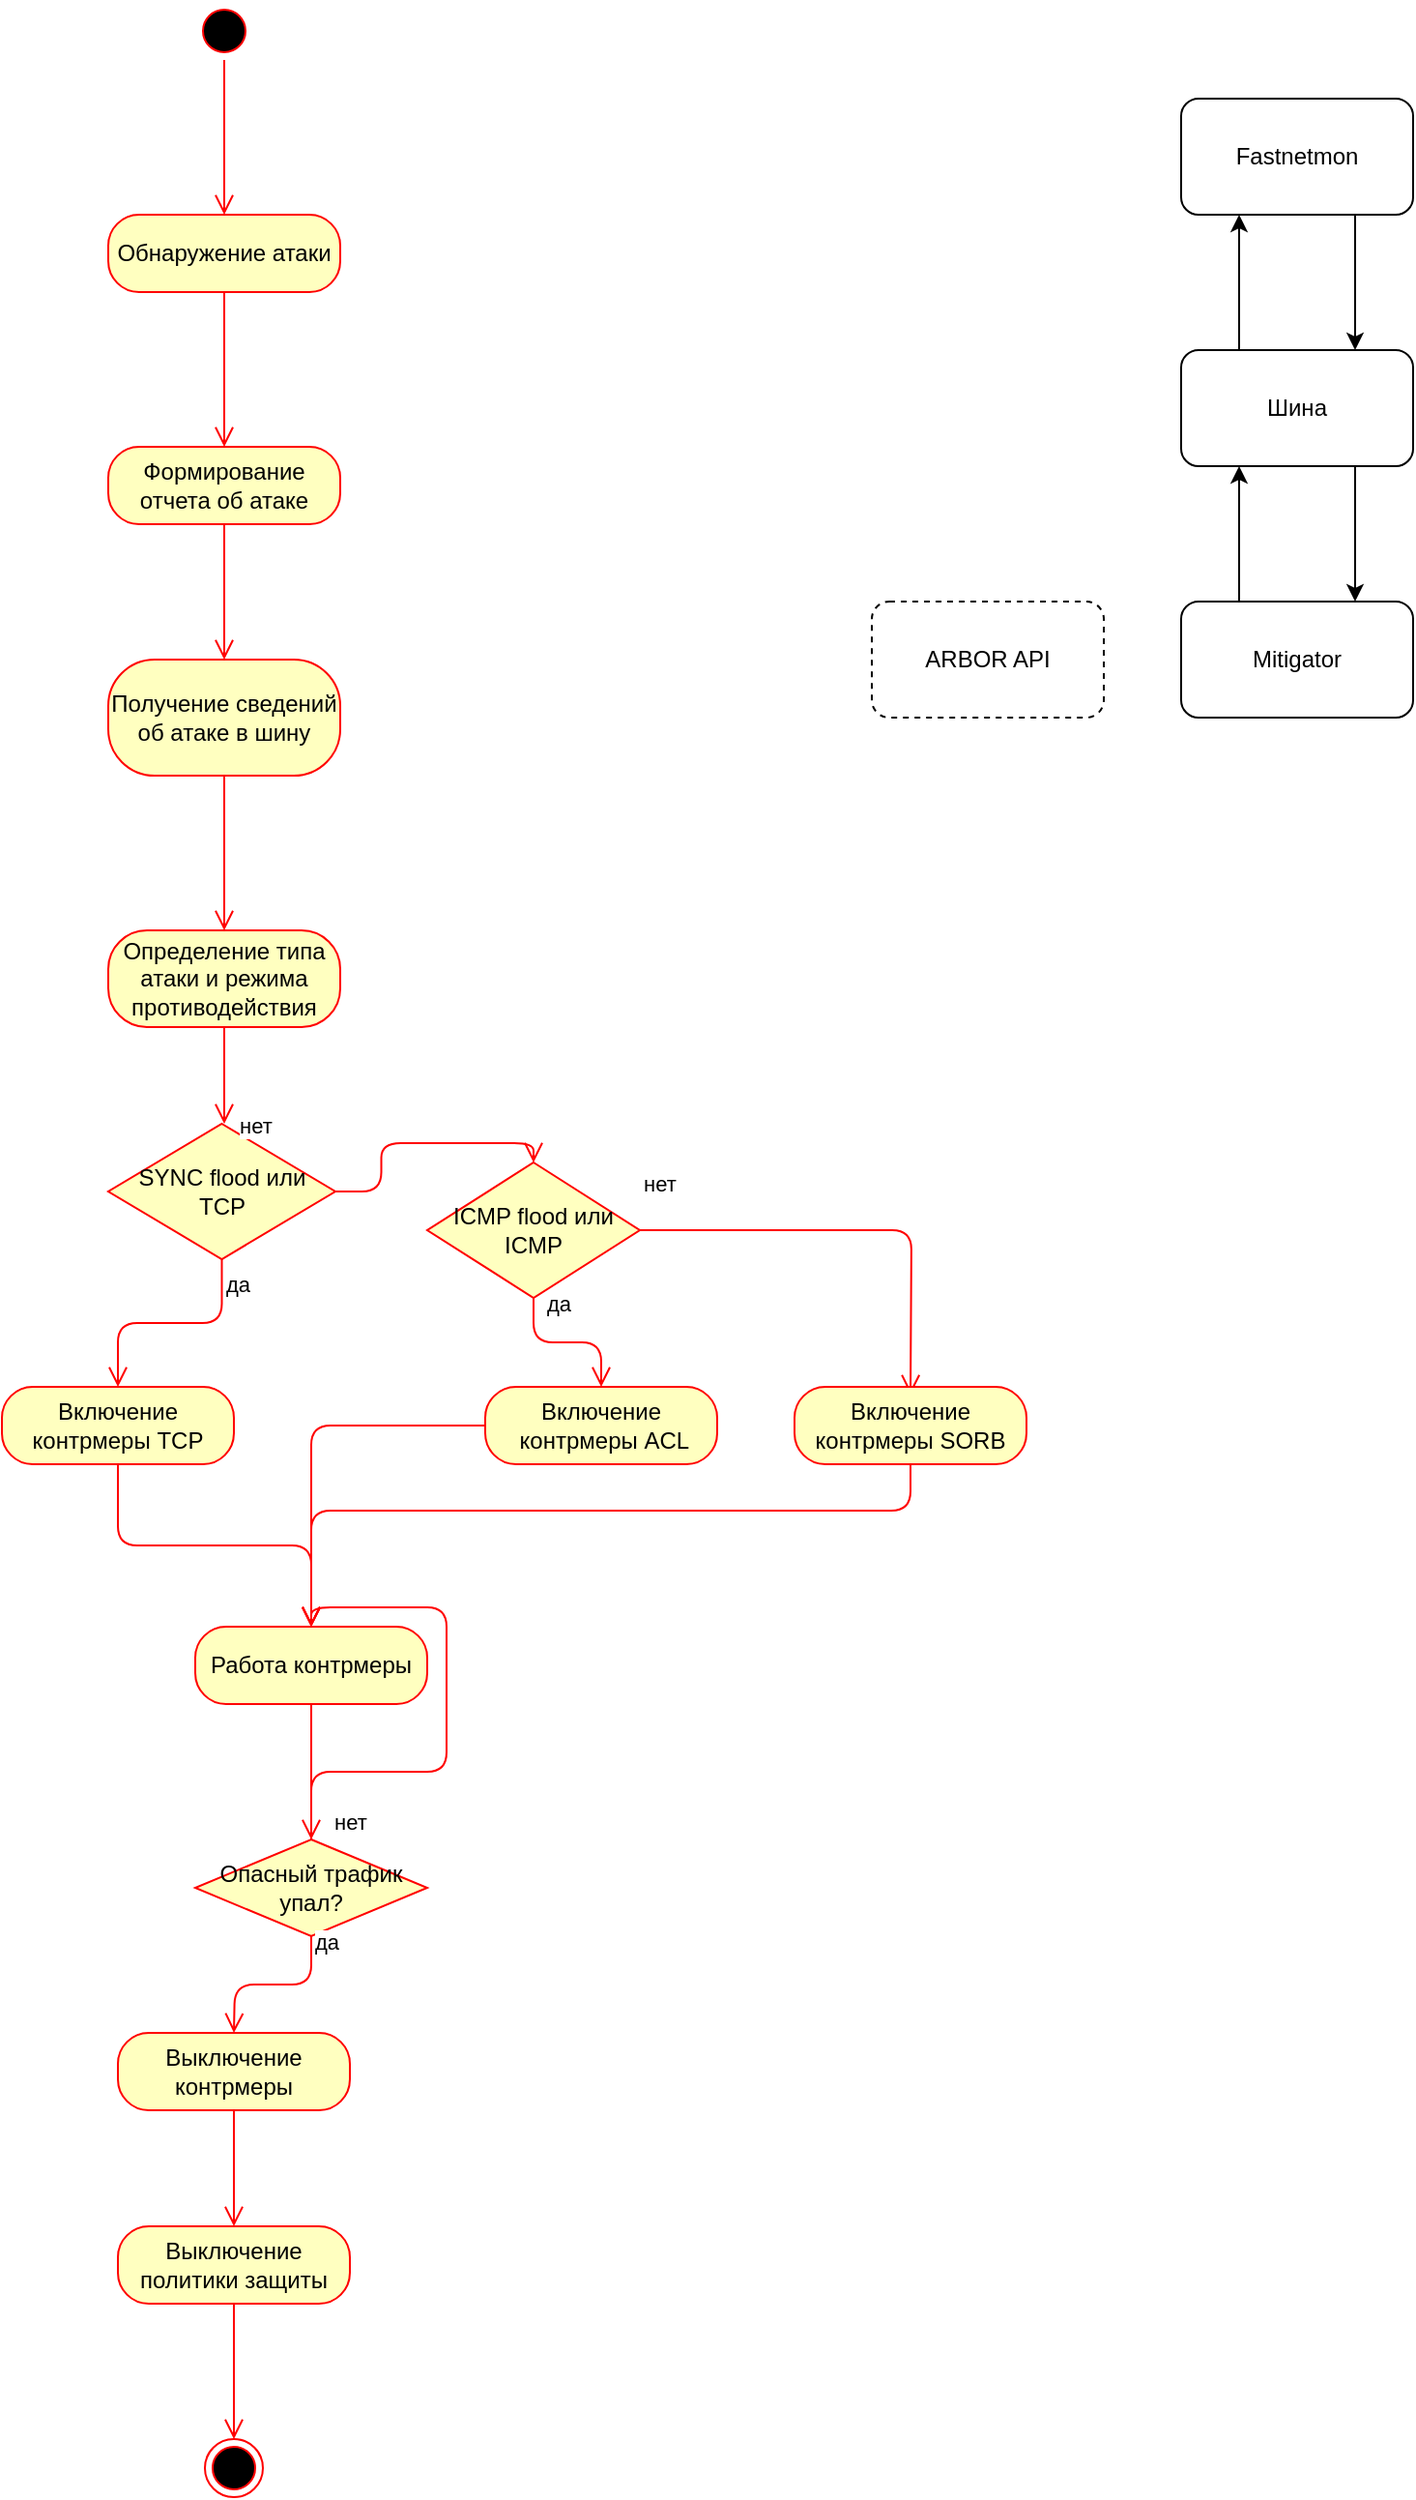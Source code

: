 <mxfile version="14.6.9" type="device"><diagram name="Page-1" id="e7e014a7-5840-1c2e-5031-d8a46d1fe8dd"><mxGraphModel dx="1038" dy="548" grid="0" gridSize="10" guides="1" tooltips="1" connect="1" arrows="1" fold="1" page="1" pageScale="1" pageWidth="1169" pageHeight="826" background="#ffffff" math="0" shadow="0"><root><mxCell id="0"/><mxCell id="1" parent="0"/><mxCell id="a1aK5OQjJVy3-8qLwi1r-41" value="" style="ellipse;html=1;shape=startState;fillColor=#000000;strokeColor=#ff0000;" vertex="1" parent="1"><mxGeometry x="170" y="30" width="30" height="30" as="geometry"/></mxCell><mxCell id="a1aK5OQjJVy3-8qLwi1r-42" value="" style="edgeStyle=orthogonalEdgeStyle;html=1;verticalAlign=bottom;endArrow=open;endSize=8;strokeColor=#ff0000;" edge="1" source="a1aK5OQjJVy3-8qLwi1r-41" parent="1"><mxGeometry relative="1" as="geometry"><mxPoint x="185" y="140" as="targetPoint"/></mxGeometry></mxCell><mxCell id="a1aK5OQjJVy3-8qLwi1r-43" value="Обнаружение атаки" style="rounded=1;whiteSpace=wrap;html=1;arcSize=40;fontColor=#000000;fillColor=#ffffc0;strokeColor=#ff0000;" vertex="1" parent="1"><mxGeometry x="125" y="140" width="120" height="40" as="geometry"/></mxCell><mxCell id="a1aK5OQjJVy3-8qLwi1r-44" value="" style="edgeStyle=orthogonalEdgeStyle;html=1;verticalAlign=bottom;endArrow=open;endSize=8;strokeColor=#ff0000;" edge="1" source="a1aK5OQjJVy3-8qLwi1r-43" parent="1"><mxGeometry relative="1" as="geometry"><mxPoint x="185" y="260" as="targetPoint"/></mxGeometry></mxCell><mxCell id="a1aK5OQjJVy3-8qLwi1r-45" value="Формирование отчета об атаке" style="rounded=1;whiteSpace=wrap;html=1;arcSize=40;fontColor=#000000;fillColor=#ffffc0;strokeColor=#ff0000;" vertex="1" parent="1"><mxGeometry x="125" y="260" width="120" height="40" as="geometry"/></mxCell><mxCell id="a1aK5OQjJVy3-8qLwi1r-46" value="" style="edgeStyle=orthogonalEdgeStyle;html=1;verticalAlign=bottom;endArrow=open;endSize=8;strokeColor=#ff0000;" edge="1" source="a1aK5OQjJVy3-8qLwi1r-45" parent="1"><mxGeometry relative="1" as="geometry"><mxPoint x="185" y="370" as="targetPoint"/></mxGeometry></mxCell><mxCell id="a1aK5OQjJVy3-8qLwi1r-50" value="Получение сведений об атаке в шину" style="rounded=1;whiteSpace=wrap;html=1;arcSize=40;fontColor=#000000;fillColor=#ffffc0;strokeColor=#ff0000;" vertex="1" parent="1"><mxGeometry x="125" y="370" width="120" height="60" as="geometry"/></mxCell><mxCell id="a1aK5OQjJVy3-8qLwi1r-51" value="" style="edgeStyle=orthogonalEdgeStyle;html=1;verticalAlign=bottom;endArrow=open;endSize=8;strokeColor=#ff0000;" edge="1" parent="1" source="a1aK5OQjJVy3-8qLwi1r-50"><mxGeometry relative="1" as="geometry"><mxPoint x="185" y="510" as="targetPoint"/></mxGeometry></mxCell><mxCell id="a1aK5OQjJVy3-8qLwi1r-52" value="Определение типа атаки и режима противодействия" style="rounded=1;whiteSpace=wrap;html=1;arcSize=40;fontColor=#000000;fillColor=#ffffc0;strokeColor=#ff0000;" vertex="1" parent="1"><mxGeometry x="125" y="510" width="120" height="50" as="geometry"/></mxCell><mxCell id="a1aK5OQjJVy3-8qLwi1r-53" value="" style="edgeStyle=orthogonalEdgeStyle;html=1;verticalAlign=bottom;endArrow=open;endSize=8;strokeColor=#ff0000;" edge="1" source="a1aK5OQjJVy3-8qLwi1r-52" parent="1"><mxGeometry relative="1" as="geometry"><mxPoint x="185" y="610" as="targetPoint"/></mxGeometry></mxCell><mxCell id="a1aK5OQjJVy3-8qLwi1r-56" value="SYNC flood или&lt;br&gt;TCP" style="rhombus;whiteSpace=wrap;html=1;fillColor=#ffffc0;strokeColor=#ff0000;" vertex="1" parent="1"><mxGeometry x="125" y="610" width="117.5" height="70" as="geometry"/></mxCell><mxCell id="a1aK5OQjJVy3-8qLwi1r-57" value="нет" style="edgeStyle=orthogonalEdgeStyle;html=1;align=left;verticalAlign=bottom;endArrow=open;endSize=8;strokeColor=#ff0000;entryX=0.5;entryY=0;entryDx=0;entryDy=0;" edge="1" source="a1aK5OQjJVy3-8qLwi1r-56" parent="1" target="a1aK5OQjJVy3-8qLwi1r-61"><mxGeometry x="-1" y="58" relative="1" as="geometry"><mxPoint x="275" y="680" as="targetPoint"/><mxPoint x="-52" y="33" as="offset"/></mxGeometry></mxCell><mxCell id="a1aK5OQjJVy3-8qLwi1r-58" value="да" style="edgeStyle=orthogonalEdgeStyle;html=1;align=left;verticalAlign=top;endArrow=open;endSize=8;strokeColor=#ff0000;entryX=0.5;entryY=0;entryDx=0;entryDy=0;" edge="1" source="a1aK5OQjJVy3-8qLwi1r-56" parent="1" target="a1aK5OQjJVy3-8qLwi1r-59"><mxGeometry x="-1" relative="1" as="geometry"><mxPoint x="135" y="710" as="targetPoint"/></mxGeometry></mxCell><mxCell id="a1aK5OQjJVy3-8qLwi1r-59" value="Включение контрмеры TCP" style="rounded=1;whiteSpace=wrap;html=1;arcSize=40;fontColor=#000000;fillColor=#ffffc0;strokeColor=#ff0000;" vertex="1" parent="1"><mxGeometry x="70" y="746" width="120" height="40" as="geometry"/></mxCell><mxCell id="a1aK5OQjJVy3-8qLwi1r-60" value="" style="edgeStyle=orthogonalEdgeStyle;html=1;verticalAlign=bottom;endArrow=open;endSize=8;strokeColor=#ff0000;entryX=0.5;entryY=0;entryDx=0;entryDy=0;" edge="1" source="a1aK5OQjJVy3-8qLwi1r-59" parent="1" target="a1aK5OQjJVy3-8qLwi1r-66"><mxGeometry relative="1" as="geometry"><mxPoint x="140" y="820" as="targetPoint"/></mxGeometry></mxCell><mxCell id="a1aK5OQjJVy3-8qLwi1r-61" value="ICMP flood или ICMP" style="rhombus;whiteSpace=wrap;html=1;fillColor=#ffffc0;strokeColor=#ff0000;" vertex="1" parent="1"><mxGeometry x="290" y="630" width="110" height="70" as="geometry"/></mxCell><mxCell id="a1aK5OQjJVy3-8qLwi1r-62" value="нет" style="edgeStyle=orthogonalEdgeStyle;html=1;align=left;verticalAlign=bottom;endArrow=open;endSize=8;strokeColor=#ff0000;" edge="1" source="a1aK5OQjJVy3-8qLwi1r-61" parent="1"><mxGeometry x="-1" y="15" relative="1" as="geometry"><mxPoint x="540" y="750" as="targetPoint"/><mxPoint as="offset"/></mxGeometry></mxCell><mxCell id="a1aK5OQjJVy3-8qLwi1r-63" value="да" style="edgeStyle=orthogonalEdgeStyle;html=1;align=left;verticalAlign=top;endArrow=open;endSize=8;strokeColor=#ff0000;entryX=0.5;entryY=0;entryDx=0;entryDy=0;" edge="1" source="a1aK5OQjJVy3-8qLwi1r-61" parent="1" target="a1aK5OQjJVy3-8qLwi1r-64"><mxGeometry x="-1" y="11" relative="1" as="geometry"><mxPoint x="380" y="780" as="targetPoint"/><mxPoint x="-6" y="-10" as="offset"/></mxGeometry></mxCell><mxCell id="a1aK5OQjJVy3-8qLwi1r-64" value="Включение&lt;br&gt;&amp;nbsp;контрмеры&amp;nbsp;ACL" style="rounded=1;whiteSpace=wrap;html=1;arcSize=40;fontColor=#000000;fillColor=#ffffc0;strokeColor=#ff0000;" vertex="1" parent="1"><mxGeometry x="320" y="746" width="120" height="40" as="geometry"/></mxCell><mxCell id="a1aK5OQjJVy3-8qLwi1r-65" value="" style="edgeStyle=orthogonalEdgeStyle;html=1;verticalAlign=bottom;endArrow=open;endSize=8;strokeColor=#ff0000;entryX=0.5;entryY=0;entryDx=0;entryDy=0;" edge="1" source="a1aK5OQjJVy3-8qLwi1r-64" parent="1" target="a1aK5OQjJVy3-8qLwi1r-66"><mxGeometry relative="1" as="geometry"><mxPoint x="390" y="880" as="targetPoint"/></mxGeometry></mxCell><mxCell id="a1aK5OQjJVy3-8qLwi1r-66" value="Работа контрмеры" style="rounded=1;whiteSpace=wrap;html=1;arcSize=40;fontColor=#000000;fillColor=#ffffc0;strokeColor=#ff0000;" vertex="1" parent="1"><mxGeometry x="170" y="870" width="120" height="40" as="geometry"/></mxCell><mxCell id="a1aK5OQjJVy3-8qLwi1r-67" value="" style="edgeStyle=orthogonalEdgeStyle;html=1;verticalAlign=bottom;endArrow=open;endSize=8;strokeColor=#ff0000;" edge="1" source="a1aK5OQjJVy3-8qLwi1r-66" parent="1"><mxGeometry relative="1" as="geometry"><mxPoint x="230" y="980" as="targetPoint"/></mxGeometry></mxCell><mxCell id="a1aK5OQjJVy3-8qLwi1r-70" value="Включение контрмеры SORB" style="rounded=1;whiteSpace=wrap;html=1;arcSize=40;fontColor=#000000;fillColor=#ffffc0;strokeColor=#ff0000;" vertex="1" parent="1"><mxGeometry x="480" y="746" width="120" height="40" as="geometry"/></mxCell><mxCell id="a1aK5OQjJVy3-8qLwi1r-71" value="" style="edgeStyle=orthogonalEdgeStyle;html=1;verticalAlign=bottom;endArrow=open;endSize=8;strokeColor=#ff0000;" edge="1" source="a1aK5OQjJVy3-8qLwi1r-70" parent="1"><mxGeometry relative="1" as="geometry"><mxPoint x="230" y="870" as="targetPoint"/><Array as="points"><mxPoint x="540" y="810"/><mxPoint x="230" y="810"/></Array></mxGeometry></mxCell><mxCell id="a1aK5OQjJVy3-8qLwi1r-73" value="Опасный трафик упал?" style="rhombus;whiteSpace=wrap;html=1;fillColor=#ffffc0;strokeColor=#ff0000;" vertex="1" parent="1"><mxGeometry x="170" y="980" width="120" height="50" as="geometry"/></mxCell><mxCell id="a1aK5OQjJVy3-8qLwi1r-74" value="нет" style="edgeStyle=orthogonalEdgeStyle;html=1;align=left;verticalAlign=bottom;endArrow=open;endSize=8;strokeColor=#ff0000;entryX=0.5;entryY=0;entryDx=0;entryDy=0;" edge="1" source="a1aK5OQjJVy3-8qLwi1r-73" parent="1" target="a1aK5OQjJVy3-8qLwi1r-66"><mxGeometry x="-1" y="-10" relative="1" as="geometry"><mxPoint x="330" y="840" as="targetPoint"/><mxPoint as="offset"/></mxGeometry></mxCell><mxCell id="a1aK5OQjJVy3-8qLwi1r-75" value="да" style="edgeStyle=orthogonalEdgeStyle;html=1;align=left;verticalAlign=top;endArrow=open;endSize=8;strokeColor=#ff0000;" edge="1" source="a1aK5OQjJVy3-8qLwi1r-73" parent="1"><mxGeometry x="-1" y="-10" relative="1" as="geometry"><mxPoint x="190" y="1080" as="targetPoint"/><mxPoint x="10" y="-10" as="offset"/></mxGeometry></mxCell><mxCell id="a1aK5OQjJVy3-8qLwi1r-76" value="Выключение контрмеры" style="rounded=1;whiteSpace=wrap;html=1;arcSize=40;fontColor=#000000;fillColor=#ffffc0;strokeColor=#ff0000;" vertex="1" parent="1"><mxGeometry x="130" y="1080" width="120" height="40" as="geometry"/></mxCell><mxCell id="a1aK5OQjJVy3-8qLwi1r-77" value="" style="edgeStyle=orthogonalEdgeStyle;html=1;verticalAlign=bottom;endArrow=open;endSize=8;strokeColor=#ff0000;" edge="1" source="a1aK5OQjJVy3-8qLwi1r-76" parent="1"><mxGeometry relative="1" as="geometry"><mxPoint x="190" y="1180" as="targetPoint"/></mxGeometry></mxCell><mxCell id="a1aK5OQjJVy3-8qLwi1r-79" value="Выключение политики защиты" style="rounded=1;whiteSpace=wrap;html=1;arcSize=40;fontColor=#000000;fillColor=#ffffc0;strokeColor=#ff0000;" vertex="1" parent="1"><mxGeometry x="130" y="1180" width="120" height="40" as="geometry"/></mxCell><mxCell id="a1aK5OQjJVy3-8qLwi1r-80" value="" style="edgeStyle=orthogonalEdgeStyle;html=1;verticalAlign=bottom;endArrow=open;endSize=8;strokeColor=#ff0000;" edge="1" source="a1aK5OQjJVy3-8qLwi1r-79" parent="1"><mxGeometry relative="1" as="geometry"><mxPoint x="190" y="1290" as="targetPoint"/></mxGeometry></mxCell><mxCell id="a1aK5OQjJVy3-8qLwi1r-81" value="" style="ellipse;html=1;shape=endState;fillColor=#000000;strokeColor=#ff0000;" vertex="1" parent="1"><mxGeometry x="175" y="1290" width="30" height="30" as="geometry"/></mxCell><mxCell id="a1aK5OQjJVy3-8qLwi1r-82" value="Fastnetmon" style="rounded=1;whiteSpace=wrap;html=1;" vertex="1" parent="1"><mxGeometry x="680" y="80" width="120" height="60" as="geometry"/></mxCell><mxCell id="a1aK5OQjJVy3-8qLwi1r-83" value="" style="endArrow=classic;html=1;exitX=0.75;exitY=1;exitDx=0;exitDy=0;entryX=0.75;entryY=0;entryDx=0;entryDy=0;" edge="1" parent="1" source="a1aK5OQjJVy3-8qLwi1r-82" target="a1aK5OQjJVy3-8qLwi1r-84"><mxGeometry width="50" height="50" relative="1" as="geometry"><mxPoint x="540" y="260" as="sourcePoint"/><mxPoint x="740" y="240" as="targetPoint"/><Array as="points"/></mxGeometry></mxCell><mxCell id="a1aK5OQjJVy3-8qLwi1r-84" value="Шина" style="rounded=1;whiteSpace=wrap;html=1;" vertex="1" parent="1"><mxGeometry x="680" y="210" width="120" height="60" as="geometry"/></mxCell><mxCell id="a1aK5OQjJVy3-8qLwi1r-85" value="Mitigator" style="rounded=1;whiteSpace=wrap;html=1;" vertex="1" parent="1"><mxGeometry x="680" y="340" width="120" height="60" as="geometry"/></mxCell><mxCell id="a1aK5OQjJVy3-8qLwi1r-87" value="" style="endArrow=classic;html=1;exitX=0.25;exitY=0;exitDx=0;exitDy=0;entryX=0.25;entryY=1;entryDx=0;entryDy=0;" edge="1" parent="1" source="a1aK5OQjJVy3-8qLwi1r-84" target="a1aK5OQjJVy3-8qLwi1r-82"><mxGeometry width="50" height="50" relative="1" as="geometry"><mxPoint x="690" y="220" as="sourcePoint"/><mxPoint x="740" y="170" as="targetPoint"/></mxGeometry></mxCell><mxCell id="a1aK5OQjJVy3-8qLwi1r-88" value="ARBOR API" style="rounded=1;whiteSpace=wrap;html=1;dashed=1;" vertex="1" parent="1"><mxGeometry x="520" y="340" width="120" height="60" as="geometry"/></mxCell><mxCell id="a1aK5OQjJVy3-8qLwi1r-89" value="" style="endArrow=classic;html=1;entryX=0.25;entryY=1;entryDx=0;entryDy=0;exitX=0.25;exitY=0;exitDx=0;exitDy=0;" edge="1" parent="1" source="a1aK5OQjJVy3-8qLwi1r-85" target="a1aK5OQjJVy3-8qLwi1r-84"><mxGeometry width="50" height="50" relative="1" as="geometry"><mxPoint x="780" y="330" as="sourcePoint"/><mxPoint x="780" y="270" as="targetPoint"/></mxGeometry></mxCell><mxCell id="a1aK5OQjJVy3-8qLwi1r-90" value="" style="endArrow=classic;html=1;exitX=0.75;exitY=1;exitDx=0;exitDy=0;entryX=0.75;entryY=0;entryDx=0;entryDy=0;" edge="1" parent="1"><mxGeometry width="50" height="50" relative="1" as="geometry"><mxPoint x="770" y="270" as="sourcePoint"/><mxPoint x="770" y="340" as="targetPoint"/><Array as="points"/></mxGeometry></mxCell></root></mxGraphModel></diagram></mxfile>